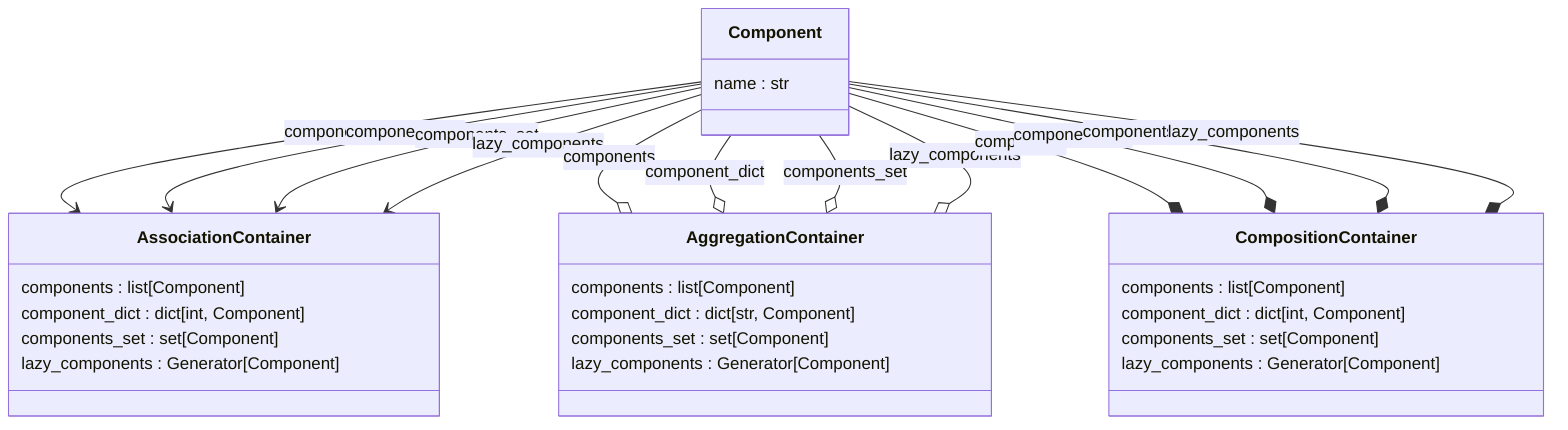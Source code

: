 classDiagram
  class Component {
    name : str
  }
  class AssociationContainer {
    components : list[Component]
    component_dict : dict[int, Component]
    components_set : set[Component]
    lazy_components : Generator[Component]
  }
  class AggregationContainer {
    components : list[Component]
    component_dict : dict[str, Component]
    components_set : set[Component]
    lazy_components : Generator[Component]
  }
  class CompositionContainer {
    components : list[Component]
    component_dict : dict[int, Component]
    components_set : set[Component]
    lazy_components : Generator[Component]
  }
  Component --> AssociationContainer : components
  Component --> AssociationContainer : component_dict
  Component --> AssociationContainer : components_set
  Component --> AssociationContainer : lazy_components
  Component --o AggregationContainer : components
  Component --o AggregationContainer : component_dict
  Component --o AggregationContainer : components_set
  Component --o AggregationContainer : lazy_components
  Component --* CompositionContainer : components
  Component --* CompositionContainer : component_dict
  Component --* CompositionContainer : components_set
  Component --* CompositionContainer : lazy_components